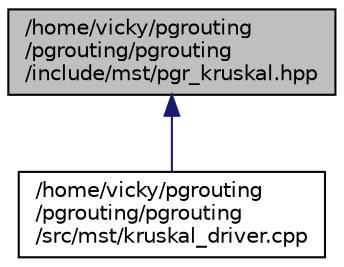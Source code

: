 digraph "/home/vicky/pgrouting/pgrouting/pgrouting/include/mst/pgr_kruskal.hpp"
{
  edge [fontname="Helvetica",fontsize="10",labelfontname="Helvetica",labelfontsize="10"];
  node [fontname="Helvetica",fontsize="10",shape=record];
  Node1 [label="/home/vicky/pgrouting\l/pgrouting/pgrouting\l/include/mst/pgr_kruskal.hpp",height=0.2,width=0.4,color="black", fillcolor="grey75", style="filled", fontcolor="black"];
  Node1 -> Node2 [dir="back",color="midnightblue",fontsize="10",style="solid",fontname="Helvetica"];
  Node2 [label="/home/vicky/pgrouting\l/pgrouting/pgrouting\l/src/mst/kruskal_driver.cpp",height=0.2,width=0.4,color="black", fillcolor="white", style="filled",URL="$kruskal__driver_8cpp.html"];
}
